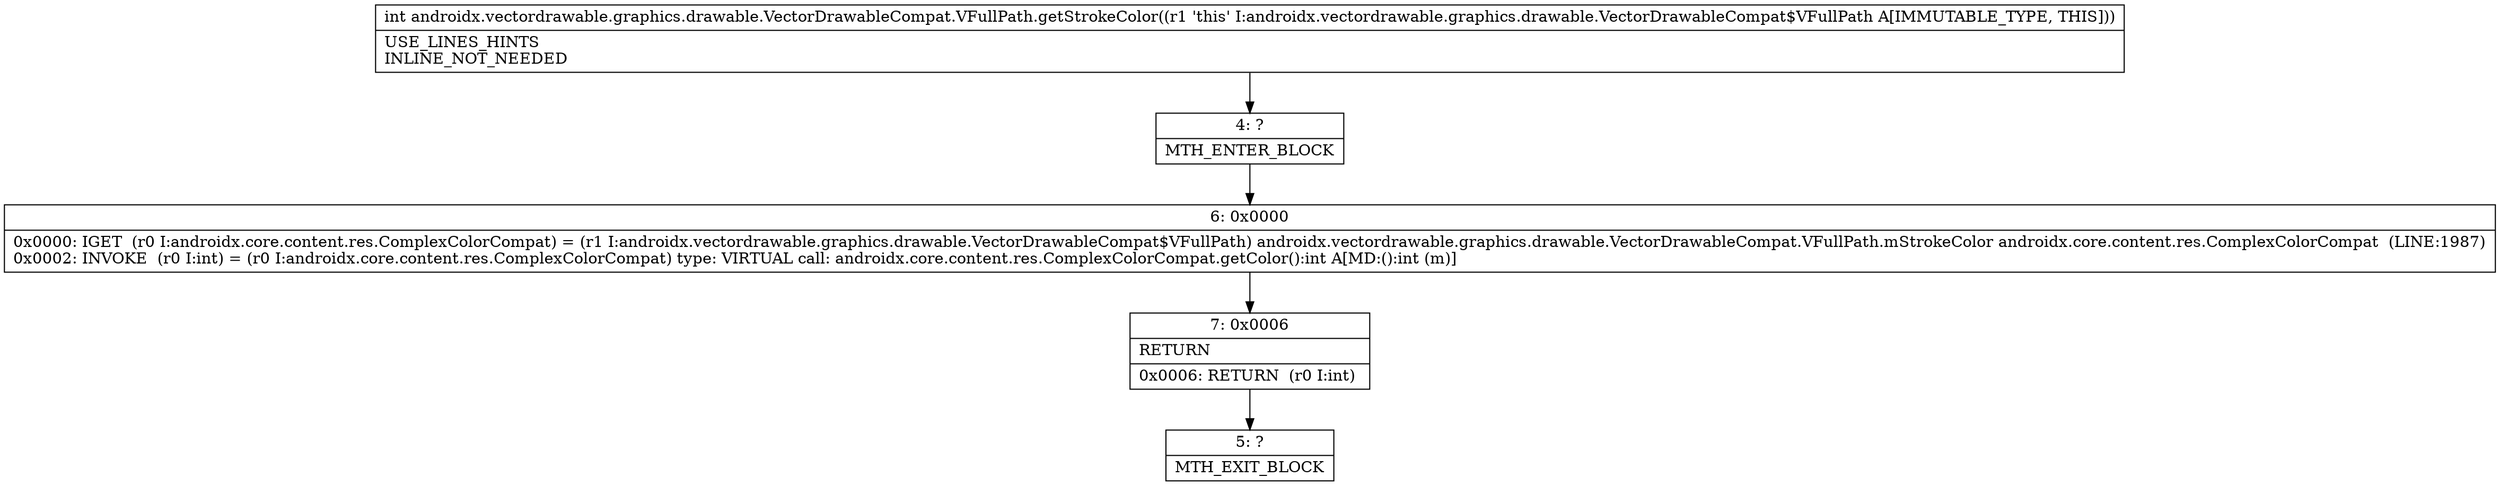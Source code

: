 digraph "CFG forandroidx.vectordrawable.graphics.drawable.VectorDrawableCompat.VFullPath.getStrokeColor()I" {
Node_4 [shape=record,label="{4\:\ ?|MTH_ENTER_BLOCK\l}"];
Node_6 [shape=record,label="{6\:\ 0x0000|0x0000: IGET  (r0 I:androidx.core.content.res.ComplexColorCompat) = (r1 I:androidx.vectordrawable.graphics.drawable.VectorDrawableCompat$VFullPath) androidx.vectordrawable.graphics.drawable.VectorDrawableCompat.VFullPath.mStrokeColor androidx.core.content.res.ComplexColorCompat  (LINE:1987)\l0x0002: INVOKE  (r0 I:int) = (r0 I:androidx.core.content.res.ComplexColorCompat) type: VIRTUAL call: androidx.core.content.res.ComplexColorCompat.getColor():int A[MD:():int (m)]\l}"];
Node_7 [shape=record,label="{7\:\ 0x0006|RETURN\l|0x0006: RETURN  (r0 I:int) \l}"];
Node_5 [shape=record,label="{5\:\ ?|MTH_EXIT_BLOCK\l}"];
MethodNode[shape=record,label="{int androidx.vectordrawable.graphics.drawable.VectorDrawableCompat.VFullPath.getStrokeColor((r1 'this' I:androidx.vectordrawable.graphics.drawable.VectorDrawableCompat$VFullPath A[IMMUTABLE_TYPE, THIS]))  | USE_LINES_HINTS\lINLINE_NOT_NEEDED\l}"];
MethodNode -> Node_4;Node_4 -> Node_6;
Node_6 -> Node_7;
Node_7 -> Node_5;
}

